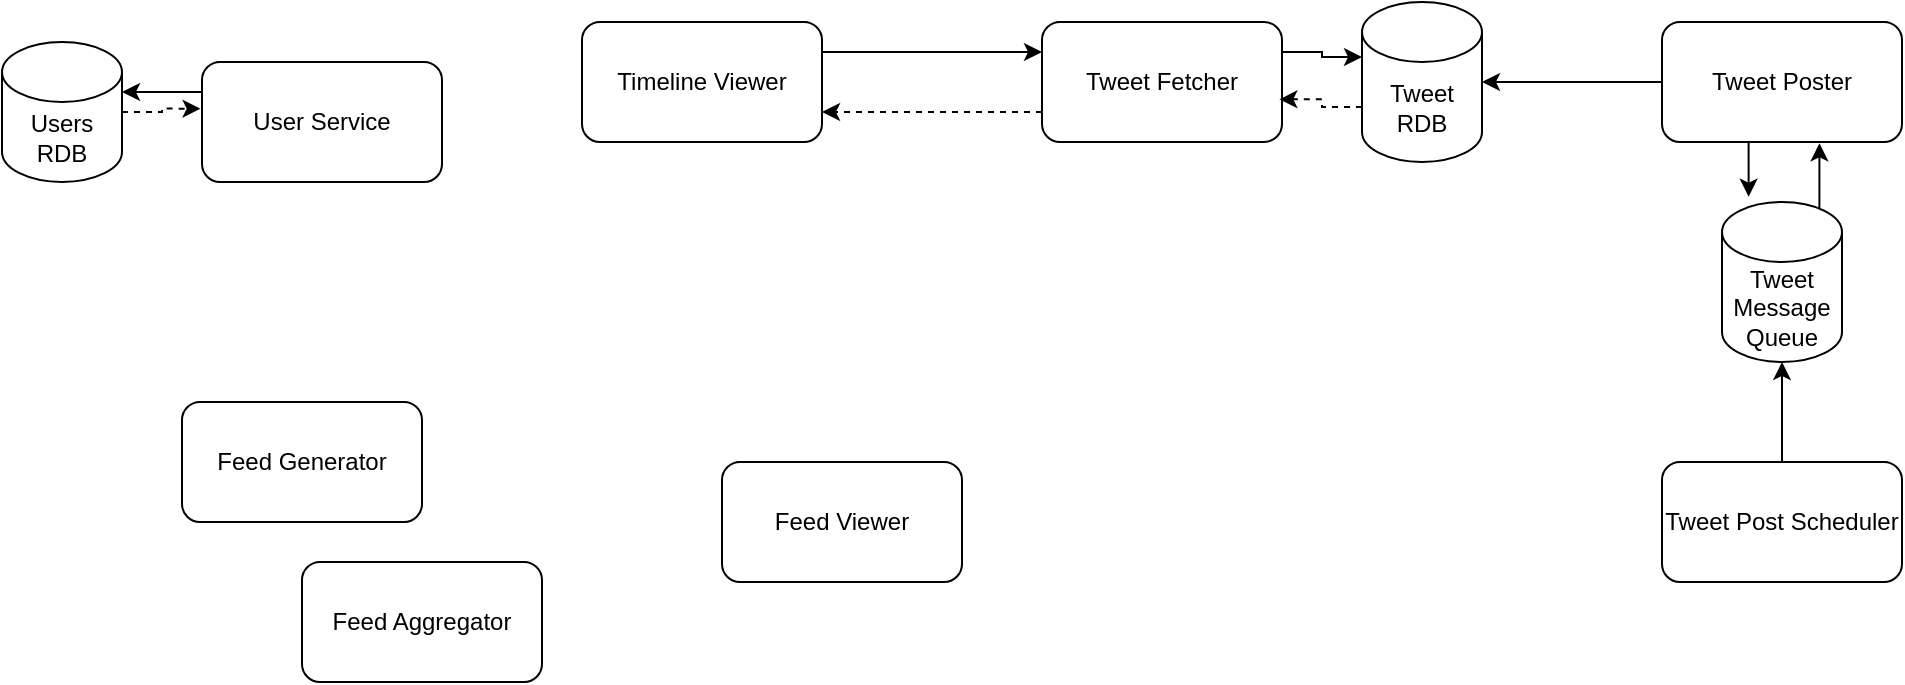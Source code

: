 <mxfile version="21.6.9" type="github">
  <diagram name="Page-1" id="MPuZe_9jA6ug4MQyvV3e">
    <mxGraphModel dx="794" dy="390" grid="1" gridSize="10" guides="1" tooltips="1" connect="1" arrows="1" fold="1" page="1" pageScale="1" pageWidth="850" pageHeight="1100" math="0" shadow="0">
      <root>
        <mxCell id="0" />
        <mxCell id="1" parent="0" />
        <mxCell id="0VOeQiOvLlylnHo7QFBb-23" style="edgeStyle=orthogonalEdgeStyle;rounded=0;orthogonalLoop=1;jettySize=auto;html=1;exitX=0;exitY=0.25;exitDx=0;exitDy=0;entryX=1;entryY=0;entryDx=0;entryDy=25;entryPerimeter=0;" edge="1" parent="1" source="0VOeQiOvLlylnHo7QFBb-1" target="0VOeQiOvLlylnHo7QFBb-10">
          <mxGeometry relative="1" as="geometry" />
        </mxCell>
        <mxCell id="0VOeQiOvLlylnHo7QFBb-1" value="User Service" style="rounded=1;whiteSpace=wrap;html=1;" vertex="1" parent="1">
          <mxGeometry x="190" y="180" width="120" height="60" as="geometry" />
        </mxCell>
        <mxCell id="0VOeQiOvLlylnHo7QFBb-19" style="edgeStyle=orthogonalEdgeStyle;rounded=0;orthogonalLoop=1;jettySize=auto;html=1;exitX=1;exitY=0.25;exitDx=0;exitDy=0;entryX=0;entryY=0.25;entryDx=0;entryDy=0;" edge="1" parent="1" source="0VOeQiOvLlylnHo7QFBb-2" target="0VOeQiOvLlylnHo7QFBb-9">
          <mxGeometry relative="1" as="geometry" />
        </mxCell>
        <mxCell id="0VOeQiOvLlylnHo7QFBb-2" value="Timeline Viewer" style="rounded=1;whiteSpace=wrap;html=1;" vertex="1" parent="1">
          <mxGeometry x="380" y="160" width="120" height="60" as="geometry" />
        </mxCell>
        <mxCell id="0VOeQiOvLlylnHo7QFBb-28" style="edgeStyle=orthogonalEdgeStyle;rounded=0;orthogonalLoop=1;jettySize=auto;html=1;exitX=0;exitY=0.5;exitDx=0;exitDy=0;entryX=1;entryY=0.5;entryDx=0;entryDy=0;entryPerimeter=0;" edge="1" parent="1" source="0VOeQiOvLlylnHo7QFBb-3" target="0VOeQiOvLlylnHo7QFBb-13">
          <mxGeometry relative="1" as="geometry" />
        </mxCell>
        <mxCell id="0VOeQiOvLlylnHo7QFBb-34" style="edgeStyle=orthogonalEdgeStyle;rounded=0;orthogonalLoop=1;jettySize=auto;html=1;exitX=0.25;exitY=1;exitDx=0;exitDy=0;entryX=0.222;entryY=-0.033;entryDx=0;entryDy=0;entryPerimeter=0;" edge="1" parent="1" source="0VOeQiOvLlylnHo7QFBb-3" target="0VOeQiOvLlylnHo7QFBb-31">
          <mxGeometry relative="1" as="geometry" />
        </mxCell>
        <mxCell id="0VOeQiOvLlylnHo7QFBb-3" value="Tweet Poster" style="rounded=1;whiteSpace=wrap;html=1;" vertex="1" parent="1">
          <mxGeometry x="920" y="160" width="120" height="60" as="geometry" />
        </mxCell>
        <mxCell id="0VOeQiOvLlylnHo7QFBb-32" style="edgeStyle=orthogonalEdgeStyle;rounded=0;orthogonalLoop=1;jettySize=auto;html=1;exitX=0.5;exitY=0;exitDx=0;exitDy=0;entryX=0.5;entryY=1;entryDx=0;entryDy=0;entryPerimeter=0;" edge="1" parent="1" source="0VOeQiOvLlylnHo7QFBb-4" target="0VOeQiOvLlylnHo7QFBb-31">
          <mxGeometry relative="1" as="geometry" />
        </mxCell>
        <mxCell id="0VOeQiOvLlylnHo7QFBb-4" value="Tweet Post Scheduler" style="rounded=1;whiteSpace=wrap;html=1;" vertex="1" parent="1">
          <mxGeometry x="920" y="380" width="120" height="60" as="geometry" />
        </mxCell>
        <mxCell id="0VOeQiOvLlylnHo7QFBb-6" value="Feed Generator" style="rounded=1;whiteSpace=wrap;html=1;" vertex="1" parent="1">
          <mxGeometry x="180" y="350" width="120" height="60" as="geometry" />
        </mxCell>
        <mxCell id="0VOeQiOvLlylnHo7QFBb-7" value="Feed Aggregator" style="rounded=1;whiteSpace=wrap;html=1;" vertex="1" parent="1">
          <mxGeometry x="240" y="430" width="120" height="60" as="geometry" />
        </mxCell>
        <mxCell id="0VOeQiOvLlylnHo7QFBb-8" value="Feed Viewer" style="rounded=1;whiteSpace=wrap;html=1;" vertex="1" parent="1">
          <mxGeometry x="450" y="380" width="120" height="60" as="geometry" />
        </mxCell>
        <mxCell id="0VOeQiOvLlylnHo7QFBb-18" style="edgeStyle=orthogonalEdgeStyle;rounded=0;orthogonalLoop=1;jettySize=auto;html=1;exitX=1;exitY=0.25;exitDx=0;exitDy=0;entryX=0;entryY=0;entryDx=0;entryDy=27.5;entryPerimeter=0;" edge="1" parent="1" source="0VOeQiOvLlylnHo7QFBb-9" target="0VOeQiOvLlylnHo7QFBb-13">
          <mxGeometry relative="1" as="geometry" />
        </mxCell>
        <mxCell id="0VOeQiOvLlylnHo7QFBb-20" style="edgeStyle=orthogonalEdgeStyle;rounded=0;orthogonalLoop=1;jettySize=auto;html=1;exitX=0;exitY=0.75;exitDx=0;exitDy=0;entryX=1;entryY=0.75;entryDx=0;entryDy=0;dashed=1;" edge="1" parent="1" source="0VOeQiOvLlylnHo7QFBb-9" target="0VOeQiOvLlylnHo7QFBb-2">
          <mxGeometry relative="1" as="geometry" />
        </mxCell>
        <mxCell id="0VOeQiOvLlylnHo7QFBb-9" value="Tweet Fetcher" style="rounded=1;whiteSpace=wrap;html=1;" vertex="1" parent="1">
          <mxGeometry x="610" y="160" width="120" height="60" as="geometry" />
        </mxCell>
        <mxCell id="0VOeQiOvLlylnHo7QFBb-25" style="edgeStyle=orthogonalEdgeStyle;rounded=0;orthogonalLoop=1;jettySize=auto;html=1;exitX=1;exitY=0.5;exitDx=0;exitDy=0;exitPerimeter=0;entryX=-0.006;entryY=0.389;entryDx=0;entryDy=0;entryPerimeter=0;dashed=1;" edge="1" parent="1" source="0VOeQiOvLlylnHo7QFBb-10" target="0VOeQiOvLlylnHo7QFBb-1">
          <mxGeometry relative="1" as="geometry">
            <Array as="points">
              <mxPoint x="170" y="205" />
              <mxPoint x="170" y="203" />
            </Array>
          </mxGeometry>
        </mxCell>
        <mxCell id="0VOeQiOvLlylnHo7QFBb-10" value="Users RDB" style="shape=cylinder3;whiteSpace=wrap;html=1;boundedLbl=1;backgroundOutline=1;size=15;" vertex="1" parent="1">
          <mxGeometry x="90" y="170" width="60" height="70" as="geometry" />
        </mxCell>
        <mxCell id="0VOeQiOvLlylnHo7QFBb-17" style="edgeStyle=orthogonalEdgeStyle;rounded=0;orthogonalLoop=1;jettySize=auto;html=1;exitX=0;exitY=0;exitDx=0;exitDy=52.5;exitPerimeter=0;entryX=0.989;entryY=0.644;entryDx=0;entryDy=0;entryPerimeter=0;dashed=1;" edge="1" parent="1" source="0VOeQiOvLlylnHo7QFBb-13" target="0VOeQiOvLlylnHo7QFBb-9">
          <mxGeometry relative="1" as="geometry">
            <Array as="points">
              <mxPoint x="750" y="203" />
              <mxPoint x="750" y="199" />
            </Array>
          </mxGeometry>
        </mxCell>
        <mxCell id="0VOeQiOvLlylnHo7QFBb-13" value="Tweet RDB" style="shape=cylinder3;whiteSpace=wrap;html=1;boundedLbl=1;backgroundOutline=1;size=15;" vertex="1" parent="1">
          <mxGeometry x="770" y="150" width="60" height="80" as="geometry" />
        </mxCell>
        <mxCell id="0VOeQiOvLlylnHo7QFBb-36" style="edgeStyle=orthogonalEdgeStyle;rounded=0;orthogonalLoop=1;jettySize=auto;html=1;exitX=0.855;exitY=0;exitDx=0;exitDy=4.35;exitPerimeter=0;entryX=0.656;entryY=1.011;entryDx=0;entryDy=0;entryPerimeter=0;" edge="1" parent="1" source="0VOeQiOvLlylnHo7QFBb-31" target="0VOeQiOvLlylnHo7QFBb-3">
          <mxGeometry relative="1" as="geometry" />
        </mxCell>
        <mxCell id="0VOeQiOvLlylnHo7QFBb-31" value="Tweet Message Queue" style="shape=cylinder3;whiteSpace=wrap;html=1;boundedLbl=1;backgroundOutline=1;size=15;" vertex="1" parent="1">
          <mxGeometry x="950" y="250" width="60" height="80" as="geometry" />
        </mxCell>
      </root>
    </mxGraphModel>
  </diagram>
</mxfile>
